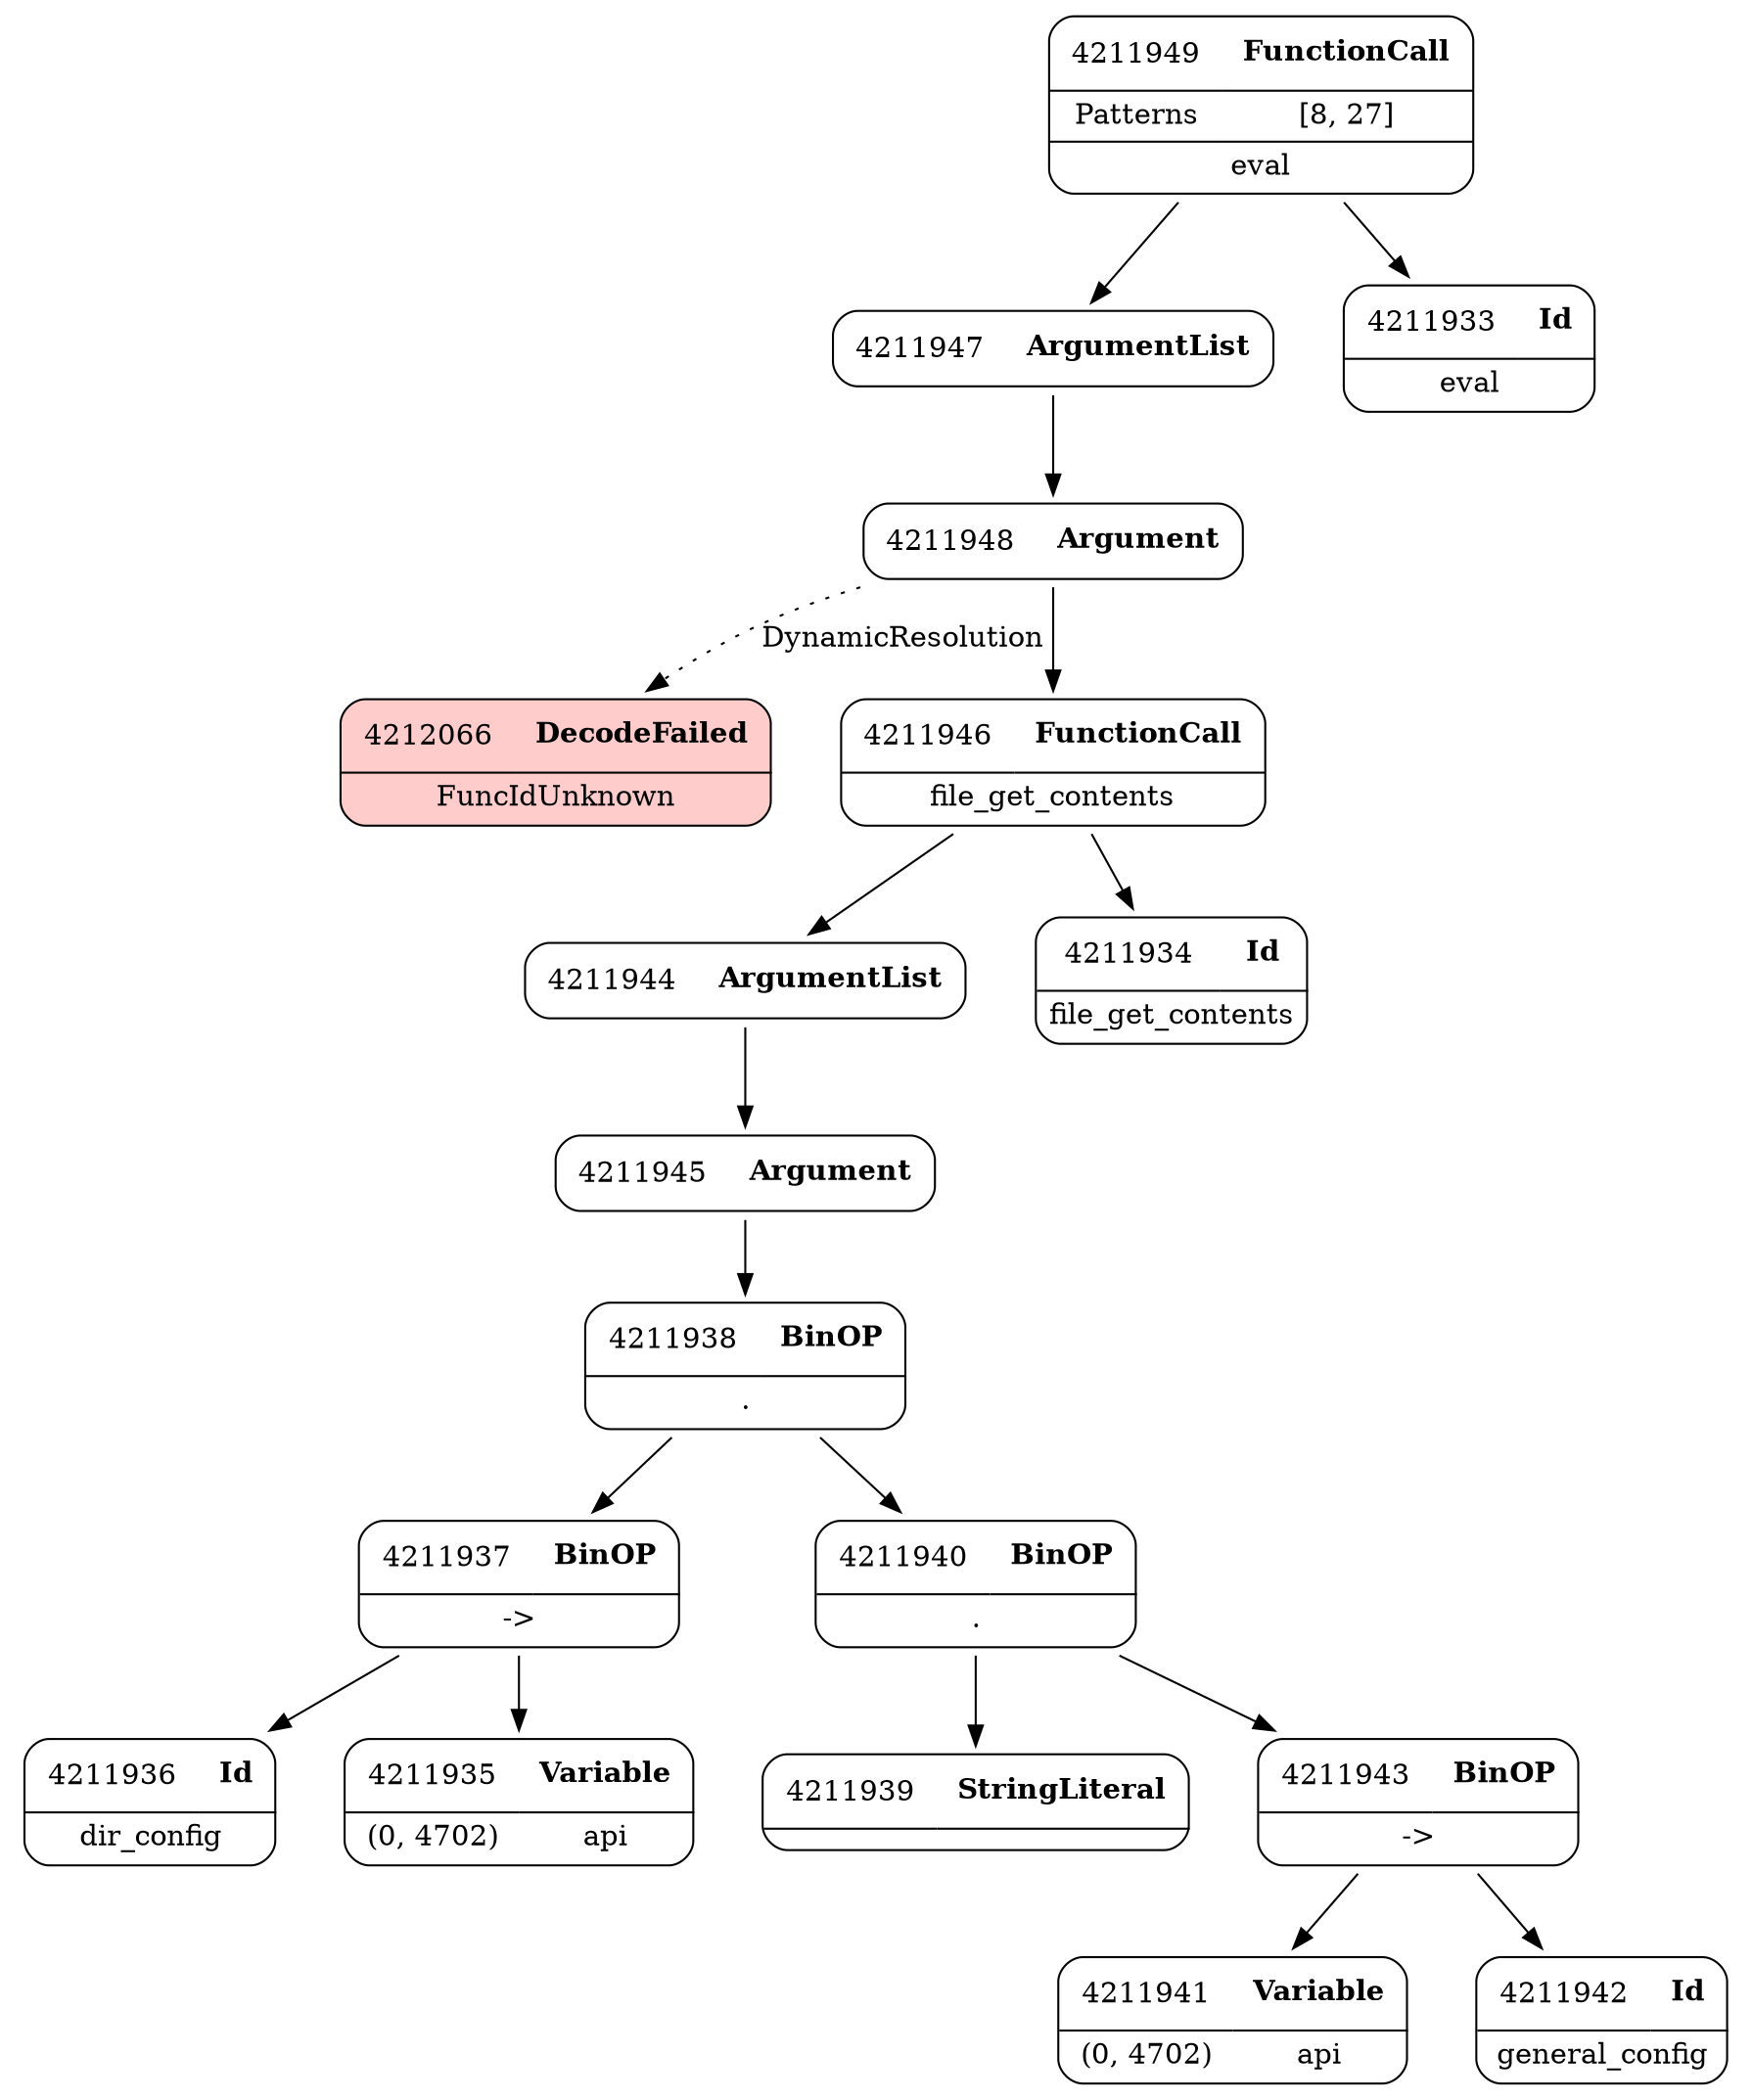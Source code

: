 digraph ast {
node [shape=none];
4211936 [label=<<TABLE border='1' cellspacing='0' cellpadding='10' style='rounded' ><TR><TD border='0'>4211936</TD><TD border='0'><B>Id</B></TD></TR><HR/><TR><TD border='0' cellpadding='5' colspan='2'>dir_config</TD></TR></TABLE>>];
4211937 [label=<<TABLE border='1' cellspacing='0' cellpadding='10' style='rounded' ><TR><TD border='0'>4211937</TD><TD border='0'><B>BinOP</B></TD></TR><HR/><TR><TD border='0' cellpadding='5' colspan='2'>-&gt;</TD></TR></TABLE>>];
4211937 -> 4211935 [weight=2];
4211937 -> 4211936 [weight=2];
4211938 [label=<<TABLE border='1' cellspacing='0' cellpadding='10' style='rounded' ><TR><TD border='0'>4211938</TD><TD border='0'><B>BinOP</B></TD></TR><HR/><TR><TD border='0' cellpadding='5' colspan='2'>.</TD></TR></TABLE>>];
4211938 -> 4211937 [weight=2];
4211938 -> 4211940 [weight=2];
4212066 [label=<<TABLE border='1' cellspacing='0' cellpadding='10' style='rounded' bgcolor='#FFCCCC' ><TR><TD border='0'>4212066</TD><TD border='0'><B>DecodeFailed</B></TD></TR><HR/><TR><TD border='0' cellpadding='5' colspan='2'>FuncIdUnknown</TD></TR></TABLE>>];
4211939 [label=<<TABLE border='1' cellspacing='0' cellpadding='10' style='rounded' ><TR><TD border='0'>4211939</TD><TD border='0'><B>StringLiteral</B></TD></TR><HR/><TR><TD border='0' cellpadding='5' colspan='2'></TD></TR></TABLE>>];
4211940 [label=<<TABLE border='1' cellspacing='0' cellpadding='10' style='rounded' ><TR><TD border='0'>4211940</TD><TD border='0'><B>BinOP</B></TD></TR><HR/><TR><TD border='0' cellpadding='5' colspan='2'>.</TD></TR></TABLE>>];
4211940 -> 4211939 [weight=2];
4211940 -> 4211943 [weight=2];
4211941 [label=<<TABLE border='1' cellspacing='0' cellpadding='10' style='rounded' ><TR><TD border='0'>4211941</TD><TD border='0'><B>Variable</B></TD></TR><HR/><TR><TD border='0' cellpadding='5'>(0, 4702)</TD><TD border='0' cellpadding='5'>api</TD></TR></TABLE>>];
4211942 [label=<<TABLE border='1' cellspacing='0' cellpadding='10' style='rounded' ><TR><TD border='0'>4211942</TD><TD border='0'><B>Id</B></TD></TR><HR/><TR><TD border='0' cellpadding='5' colspan='2'>general_config</TD></TR></TABLE>>];
4211943 [label=<<TABLE border='1' cellspacing='0' cellpadding='10' style='rounded' ><TR><TD border='0'>4211943</TD><TD border='0'><B>BinOP</B></TD></TR><HR/><TR><TD border='0' cellpadding='5' colspan='2'>-&gt;</TD></TR></TABLE>>];
4211943 -> 4211941 [weight=2];
4211943 -> 4211942 [weight=2];
4211944 [label=<<TABLE border='1' cellspacing='0' cellpadding='10' style='rounded' ><TR><TD border='0'>4211944</TD><TD border='0'><B>ArgumentList</B></TD></TR></TABLE>>];
4211944 -> 4211945 [weight=2];
4211945 [label=<<TABLE border='1' cellspacing='0' cellpadding='10' style='rounded' ><TR><TD border='0'>4211945</TD><TD border='0'><B>Argument</B></TD></TR></TABLE>>];
4211945 -> 4211938 [weight=2];
4211946 [label=<<TABLE border='1' cellspacing='0' cellpadding='10' style='rounded' ><TR><TD border='0'>4211946</TD><TD border='0'><B>FunctionCall</B></TD></TR><HR/><TR><TD border='0' cellpadding='5' colspan='2'>file_get_contents</TD></TR></TABLE>>];
4211946 -> 4211934 [weight=2];
4211946 -> 4211944 [weight=2];
4211947 [label=<<TABLE border='1' cellspacing='0' cellpadding='10' style='rounded' ><TR><TD border='0'>4211947</TD><TD border='0'><B>ArgumentList</B></TD></TR></TABLE>>];
4211947 -> 4211948 [weight=2];
4211948 [label=<<TABLE border='1' cellspacing='0' cellpadding='10' style='rounded' ><TR><TD border='0'>4211948</TD><TD border='0'><B>Argument</B></TD></TR></TABLE>>];
4211948 -> 4211946 [weight=2];
4211948 -> 4212066 [style=dotted,label=DynamicResolution];
4211949 [label=<<TABLE border='1' cellspacing='0' cellpadding='10' style='rounded' ><TR><TD border='0'>4211949</TD><TD border='0'><B>FunctionCall</B></TD></TR><HR/><TR><TD border='0' cellpadding='5'>Patterns</TD><TD border='0' cellpadding='5'>[8, 27]</TD></TR><HR/><TR><TD border='0' cellpadding='5' colspan='2'>eval</TD></TR></TABLE>>];
4211949 -> 4211933 [weight=2];
4211949 -> 4211947 [weight=2];
4211933 [label=<<TABLE border='1' cellspacing='0' cellpadding='10' style='rounded' ><TR><TD border='0'>4211933</TD><TD border='0'><B>Id</B></TD></TR><HR/><TR><TD border='0' cellpadding='5' colspan='2'>eval</TD></TR></TABLE>>];
4211934 [label=<<TABLE border='1' cellspacing='0' cellpadding='10' style='rounded' ><TR><TD border='0'>4211934</TD><TD border='0'><B>Id</B></TD></TR><HR/><TR><TD border='0' cellpadding='5' colspan='2'>file_get_contents</TD></TR></TABLE>>];
4211935 [label=<<TABLE border='1' cellspacing='0' cellpadding='10' style='rounded' ><TR><TD border='0'>4211935</TD><TD border='0'><B>Variable</B></TD></TR><HR/><TR><TD border='0' cellpadding='5'>(0, 4702)</TD><TD border='0' cellpadding='5'>api</TD></TR></TABLE>>];
}
